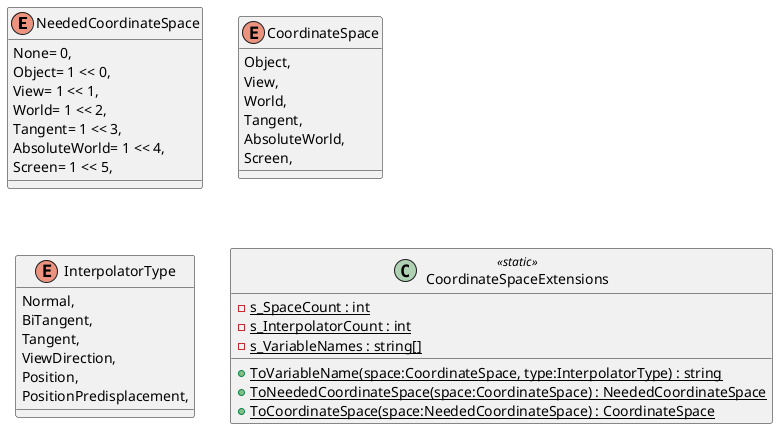 @startuml
enum NeededCoordinateSpace {
    None= 0,
    Object= 1 << 0,
    View= 1 << 1,
    World= 1 << 2,
    Tangent= 1 << 3,
    AbsoluteWorld= 1 << 4,
    Screen= 1 << 5,
}
enum CoordinateSpace {
    Object,
    View,
    World,
    Tangent,
    AbsoluteWorld,
    Screen,
}
enum InterpolatorType {
    Normal,
    BiTangent,
    Tangent,
    ViewDirection,
    Position,
    PositionPredisplacement,
}
class CoordinateSpaceExtensions <<static>> {
    {static} - s_SpaceCount : int
    {static} - s_InterpolatorCount : int
    {static} - s_VariableNames : string[]
    + {static} ToVariableName(space:CoordinateSpace, type:InterpolatorType) : string
    + {static} ToNeededCoordinateSpace(space:CoordinateSpace) : NeededCoordinateSpace
    + {static} ToCoordinateSpace(space:NeededCoordinateSpace) : CoordinateSpace
}
@enduml
